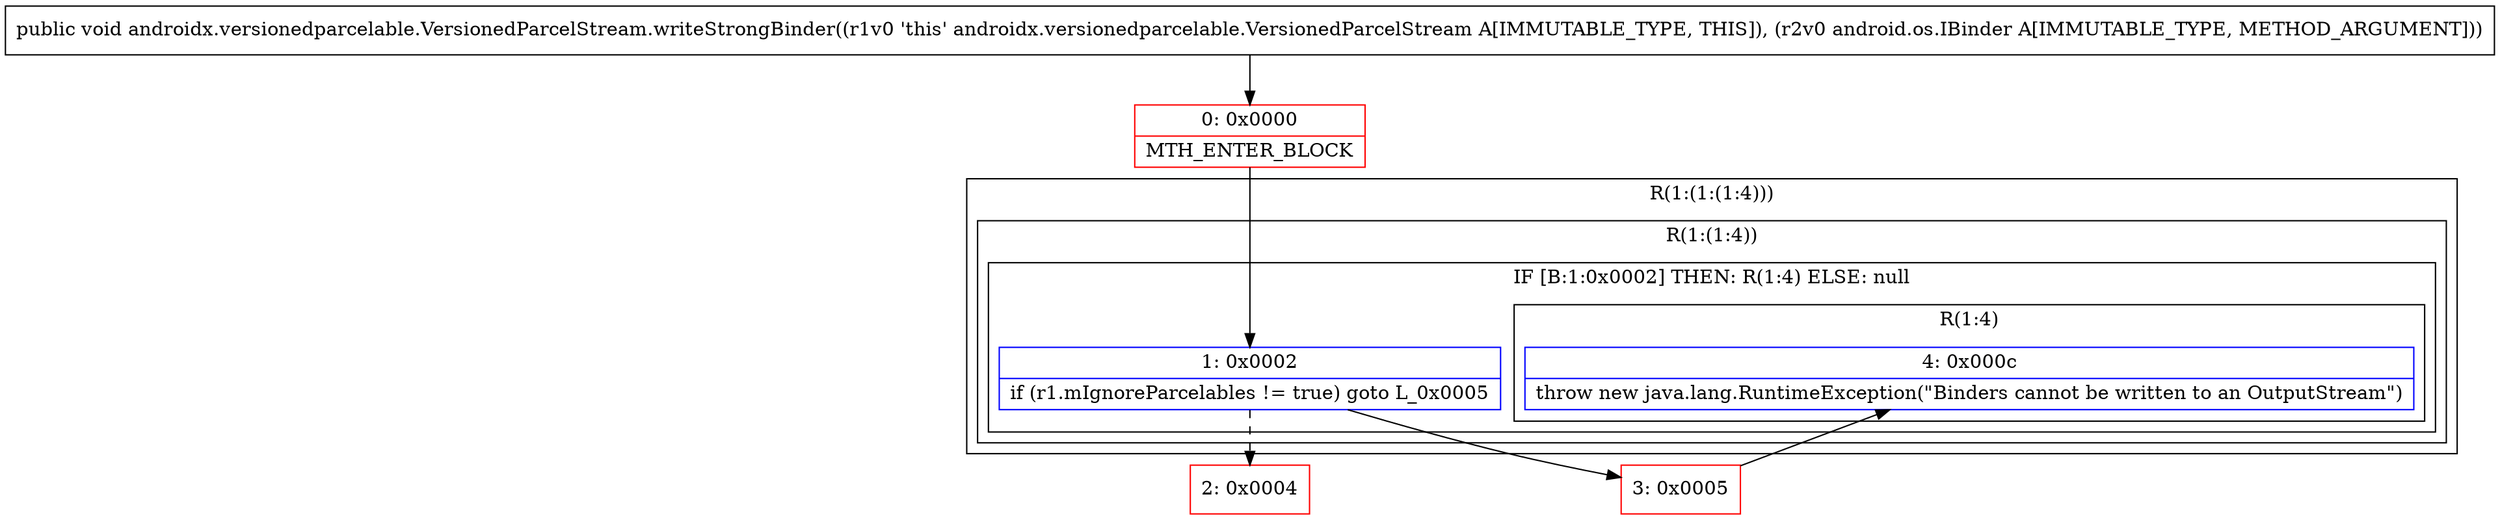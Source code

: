 digraph "CFG forandroidx.versionedparcelable.VersionedParcelStream.writeStrongBinder(Landroid\/os\/IBinder;)V" {
subgraph cluster_Region_956112895 {
label = "R(1:(1:(1:4)))";
node [shape=record,color=blue];
subgraph cluster_Region_2025692050 {
label = "R(1:(1:4))";
node [shape=record,color=blue];
subgraph cluster_IfRegion_1044311462 {
label = "IF [B:1:0x0002] THEN: R(1:4) ELSE: null";
node [shape=record,color=blue];
Node_1 [shape=record,label="{1\:\ 0x0002|if (r1.mIgnoreParcelables != true) goto L_0x0005\l}"];
subgraph cluster_Region_530305022 {
label = "R(1:4)";
node [shape=record,color=blue];
Node_4 [shape=record,label="{4\:\ 0x000c|throw new java.lang.RuntimeException(\"Binders cannot be written to an OutputStream\")\l}"];
}
}
}
}
Node_0 [shape=record,color=red,label="{0\:\ 0x0000|MTH_ENTER_BLOCK\l}"];
Node_2 [shape=record,color=red,label="{2\:\ 0x0004}"];
Node_3 [shape=record,color=red,label="{3\:\ 0x0005}"];
MethodNode[shape=record,label="{public void androidx.versionedparcelable.VersionedParcelStream.writeStrongBinder((r1v0 'this' androidx.versionedparcelable.VersionedParcelStream A[IMMUTABLE_TYPE, THIS]), (r2v0 android.os.IBinder A[IMMUTABLE_TYPE, METHOD_ARGUMENT])) }"];
MethodNode -> Node_0;
Node_1 -> Node_2[style=dashed];
Node_1 -> Node_3;
Node_0 -> Node_1;
Node_3 -> Node_4;
}

